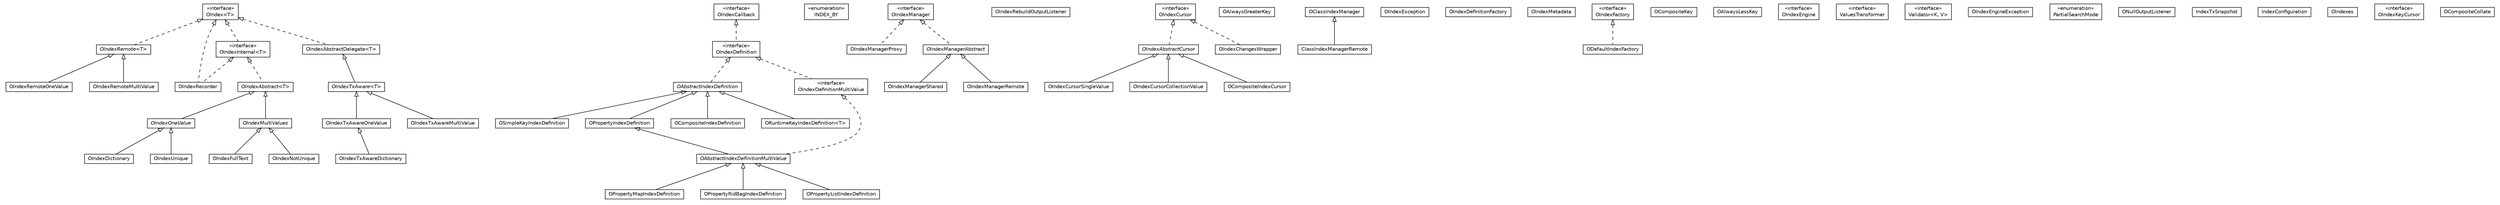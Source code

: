 #!/usr/local/bin/dot
#
# Class diagram 
# Generated by UMLGraph version R5_6-24-gf6e263 (http://www.umlgraph.org/)
#

digraph G {
	edge [fontname="Helvetica",fontsize=10,labelfontname="Helvetica",labelfontsize=10];
	node [fontname="Helvetica",fontsize=10,shape=plaintext];
	nodesep=0.25;
	ranksep=0.5;
	// com.orientechnologies.orient.core.index.OIndexRemote<T>
	c251209 [label=<<table title="com.orientechnologies.orient.core.index.OIndexRemote" border="0" cellborder="1" cellspacing="0" cellpadding="2" port="p" href="./OIndexRemote.html">
		<tr><td><table border="0" cellspacing="0" cellpadding="1">
<tr><td align="center" balign="center"><font face="Helvetica-Oblique"> OIndexRemote&lt;T&gt; </font></td></tr>
		</table></td></tr>
		</table>>, URL="./OIndexRemote.html", fontname="Helvetica", fontcolor="black", fontsize=10.0];
	// com.orientechnologies.orient.core.index.OAbstractIndexDefinitionMultiValue
	c251210 [label=<<table title="com.orientechnologies.orient.core.index.OAbstractIndexDefinitionMultiValue" border="0" cellborder="1" cellspacing="0" cellpadding="2" port="p" href="./OAbstractIndexDefinitionMultiValue.html">
		<tr><td><table border="0" cellspacing="0" cellpadding="1">
<tr><td align="center" balign="center"><font face="Helvetica-Oblique"> OAbstractIndexDefinitionMultiValue </font></td></tr>
		</table></td></tr>
		</table>>, URL="./OAbstractIndexDefinitionMultiValue.html", fontname="Helvetica", fontcolor="black", fontsize=10.0];
	// com.orientechnologies.orient.core.index.OPropertyMapIndexDefinition
	c251211 [label=<<table title="com.orientechnologies.orient.core.index.OPropertyMapIndexDefinition" border="0" cellborder="1" cellspacing="0" cellpadding="2" port="p" href="./OPropertyMapIndexDefinition.html">
		<tr><td><table border="0" cellspacing="0" cellpadding="1">
<tr><td align="center" balign="center"> OPropertyMapIndexDefinition </td></tr>
		</table></td></tr>
		</table>>, URL="./OPropertyMapIndexDefinition.html", fontname="Helvetica", fontcolor="black", fontsize=10.0];
	// com.orientechnologies.orient.core.index.OPropertyMapIndexDefinition.INDEX_BY
	c251212 [label=<<table title="com.orientechnologies.orient.core.index.OPropertyMapIndexDefinition.INDEX_BY" border="0" cellborder="1" cellspacing="0" cellpadding="2" port="p" href="./OPropertyMapIndexDefinition.INDEX_BY.html">
		<tr><td><table border="0" cellspacing="0" cellpadding="1">
<tr><td align="center" balign="center"> &#171;enumeration&#187; </td></tr>
<tr><td align="center" balign="center"> INDEX_BY </td></tr>
		</table></td></tr>
		</table>>, URL="./OPropertyMapIndexDefinition.INDEX_BY.html", fontname="Helvetica", fontcolor="black", fontsize=10.0];
	// com.orientechnologies.orient.core.index.OIndexManagerShared
	c251213 [label=<<table title="com.orientechnologies.orient.core.index.OIndexManagerShared" border="0" cellborder="1" cellspacing="0" cellpadding="2" port="p" href="./OIndexManagerShared.html">
		<tr><td><table border="0" cellspacing="0" cellpadding="1">
<tr><td align="center" balign="center"> OIndexManagerShared </td></tr>
		</table></td></tr>
		</table>>, URL="./OIndexManagerShared.html", fontname="Helvetica", fontcolor="black", fontsize=10.0];
	// com.orientechnologies.orient.core.index.OIndexRebuildOutputListener
	c251214 [label=<<table title="com.orientechnologies.orient.core.index.OIndexRebuildOutputListener" border="0" cellborder="1" cellspacing="0" cellpadding="2" port="p" href="./OIndexRebuildOutputListener.html">
		<tr><td><table border="0" cellspacing="0" cellpadding="1">
<tr><td align="center" balign="center"> OIndexRebuildOutputListener </td></tr>
		</table></td></tr>
		</table>>, URL="./OIndexRebuildOutputListener.html", fontname="Helvetica", fontcolor="black", fontsize=10.0];
	// com.orientechnologies.orient.core.index.OIndexCursorSingleValue
	c251215 [label=<<table title="com.orientechnologies.orient.core.index.OIndexCursorSingleValue" border="0" cellborder="1" cellspacing="0" cellpadding="2" port="p" href="./OIndexCursorSingleValue.html">
		<tr><td><table border="0" cellspacing="0" cellpadding="1">
<tr><td align="center" balign="center"> OIndexCursorSingleValue </td></tr>
		</table></td></tr>
		</table>>, URL="./OIndexCursorSingleValue.html", fontname="Helvetica", fontcolor="black", fontsize=10.0];
	// com.orientechnologies.orient.core.index.OIndexDefinition
	c251216 [label=<<table title="com.orientechnologies.orient.core.index.OIndexDefinition" border="0" cellborder="1" cellspacing="0" cellpadding="2" port="p" href="./OIndexDefinition.html">
		<tr><td><table border="0" cellspacing="0" cellpadding="1">
<tr><td align="center" balign="center"> &#171;interface&#187; </td></tr>
<tr><td align="center" balign="center"> OIndexDefinition </td></tr>
		</table></td></tr>
		</table>>, URL="./OIndexDefinition.html", fontname="Helvetica", fontcolor="black", fontsize=10.0];
	// com.orientechnologies.orient.core.index.OIndexManagerProxy
	c251217 [label=<<table title="com.orientechnologies.orient.core.index.OIndexManagerProxy" border="0" cellborder="1" cellspacing="0" cellpadding="2" port="p" href="./OIndexManagerProxy.html">
		<tr><td><table border="0" cellspacing="0" cellpadding="1">
<tr><td align="center" balign="center"> OIndexManagerProxy </td></tr>
		</table></td></tr>
		</table>>, URL="./OIndexManagerProxy.html", fontname="Helvetica", fontcolor="black", fontsize=10.0];
	// com.orientechnologies.orient.core.index.OAlwaysGreaterKey
	c251218 [label=<<table title="com.orientechnologies.orient.core.index.OAlwaysGreaterKey" border="0" cellborder="1" cellspacing="0" cellpadding="2" port="p" href="./OAlwaysGreaterKey.html">
		<tr><td><table border="0" cellspacing="0" cellpadding="1">
<tr><td align="center" balign="center"> OAlwaysGreaterKey </td></tr>
		</table></td></tr>
		</table>>, URL="./OAlwaysGreaterKey.html", fontname="Helvetica", fontcolor="black", fontsize=10.0];
	// com.orientechnologies.orient.core.index.ClassIndexManagerRemote
	c251219 [label=<<table title="com.orientechnologies.orient.core.index.ClassIndexManagerRemote" border="0" cellborder="1" cellspacing="0" cellpadding="2" port="p" href="./ClassIndexManagerRemote.html">
		<tr><td><table border="0" cellspacing="0" cellpadding="1">
<tr><td align="center" balign="center"> ClassIndexManagerRemote </td></tr>
		</table></td></tr>
		</table>>, URL="./ClassIndexManagerRemote.html", fontname="Helvetica", fontcolor="black", fontsize=10.0];
	// com.orientechnologies.orient.core.index.OIndexTxAwareDictionary
	c251220 [label=<<table title="com.orientechnologies.orient.core.index.OIndexTxAwareDictionary" border="0" cellborder="1" cellspacing="0" cellpadding="2" port="p" href="./OIndexTxAwareDictionary.html">
		<tr><td><table border="0" cellspacing="0" cellpadding="1">
<tr><td align="center" balign="center"> OIndexTxAwareDictionary </td></tr>
		</table></td></tr>
		</table>>, URL="./OIndexTxAwareDictionary.html", fontname="Helvetica", fontcolor="black", fontsize=10.0];
	// com.orientechnologies.orient.core.index.OIndexException
	c251221 [label=<<table title="com.orientechnologies.orient.core.index.OIndexException" border="0" cellborder="1" cellspacing="0" cellpadding="2" port="p" href="./OIndexException.html">
		<tr><td><table border="0" cellspacing="0" cellpadding="1">
<tr><td align="center" balign="center"> OIndexException </td></tr>
		</table></td></tr>
		</table>>, URL="./OIndexException.html", fontname="Helvetica", fontcolor="black", fontsize=10.0];
	// com.orientechnologies.orient.core.index.OIndexCursorCollectionValue
	c251222 [label=<<table title="com.orientechnologies.orient.core.index.OIndexCursorCollectionValue" border="0" cellborder="1" cellspacing="0" cellpadding="2" port="p" href="./OIndexCursorCollectionValue.html">
		<tr><td><table border="0" cellspacing="0" cellpadding="1">
<tr><td align="center" balign="center"> OIndexCursorCollectionValue </td></tr>
		</table></td></tr>
		</table>>, URL="./OIndexCursorCollectionValue.html", fontname="Helvetica", fontcolor="black", fontsize=10.0];
	// com.orientechnologies.orient.core.index.OIndexManagerAbstract
	c251223 [label=<<table title="com.orientechnologies.orient.core.index.OIndexManagerAbstract" border="0" cellborder="1" cellspacing="0" cellpadding="2" port="p" href="./OIndexManagerAbstract.html">
		<tr><td><table border="0" cellspacing="0" cellpadding="1">
<tr><td align="center" balign="center"><font face="Helvetica-Oblique"> OIndexManagerAbstract </font></td></tr>
		</table></td></tr>
		</table>>, URL="./OIndexManagerAbstract.html", fontname="Helvetica", fontcolor="black", fontsize=10.0];
	// com.orientechnologies.orient.core.index.OIndexRemoteOneValue
	c251224 [label=<<table title="com.orientechnologies.orient.core.index.OIndexRemoteOneValue" border="0" cellborder="1" cellspacing="0" cellpadding="2" port="p" href="./OIndexRemoteOneValue.html">
		<tr><td><table border="0" cellspacing="0" cellpadding="1">
<tr><td align="center" balign="center"> OIndexRemoteOneValue </td></tr>
		</table></td></tr>
		</table>>, URL="./OIndexRemoteOneValue.html", fontname="Helvetica", fontcolor="black", fontsize=10.0];
	// com.orientechnologies.orient.core.index.OIndex<T>
	c251225 [label=<<table title="com.orientechnologies.orient.core.index.OIndex" border="0" cellborder="1" cellspacing="0" cellpadding="2" port="p" href="./OIndex.html">
		<tr><td><table border="0" cellspacing="0" cellpadding="1">
<tr><td align="center" balign="center"> &#171;interface&#187; </td></tr>
<tr><td align="center" balign="center"> OIndex&lt;T&gt; </td></tr>
		</table></td></tr>
		</table>>, URL="./OIndex.html", fontname="Helvetica", fontcolor="black", fontsize=10.0];
	// com.orientechnologies.orient.core.index.OIndexDefinitionFactory
	c251226 [label=<<table title="com.orientechnologies.orient.core.index.OIndexDefinitionFactory" border="0" cellborder="1" cellspacing="0" cellpadding="2" port="p" href="./OIndexDefinitionFactory.html">
		<tr><td><table border="0" cellspacing="0" cellpadding="1">
<tr><td align="center" balign="center"> OIndexDefinitionFactory </td></tr>
		</table></td></tr>
		</table>>, URL="./OIndexDefinitionFactory.html", fontname="Helvetica", fontcolor="black", fontsize=10.0];
	// com.orientechnologies.orient.core.index.OIndexFullText
	c251227 [label=<<table title="com.orientechnologies.orient.core.index.OIndexFullText" border="0" cellborder="1" cellspacing="0" cellpadding="2" port="p" href="./OIndexFullText.html">
		<tr><td><table border="0" cellspacing="0" cellpadding="1">
<tr><td align="center" balign="center"> OIndexFullText </td></tr>
		</table></td></tr>
		</table>>, URL="./OIndexFullText.html", fontname="Helvetica", fontcolor="black", fontsize=10.0];
	// com.orientechnologies.orient.core.index.OIndexManager
	c251228 [label=<<table title="com.orientechnologies.orient.core.index.OIndexManager" border="0" cellborder="1" cellspacing="0" cellpadding="2" port="p" href="./OIndexManager.html">
		<tr><td><table border="0" cellspacing="0" cellpadding="1">
<tr><td align="center" balign="center"> &#171;interface&#187; </td></tr>
<tr><td align="center" balign="center"> OIndexManager </td></tr>
		</table></td></tr>
		</table>>, URL="./OIndexManager.html", fontname="Helvetica", fontcolor="black", fontsize=10.0];
	// com.orientechnologies.orient.core.index.OIndexOneValue
	c251229 [label=<<table title="com.orientechnologies.orient.core.index.OIndexOneValue" border="0" cellborder="1" cellspacing="0" cellpadding="2" port="p" href="./OIndexOneValue.html">
		<tr><td><table border="0" cellspacing="0" cellpadding="1">
<tr><td align="center" balign="center"><font face="Helvetica-Oblique"> OIndexOneValue </font></td></tr>
		</table></td></tr>
		</table>>, URL="./OIndexOneValue.html", fontname="Helvetica", fontcolor="black", fontsize=10.0];
	// com.orientechnologies.orient.core.index.OIndexRemoteMultiValue
	c251230 [label=<<table title="com.orientechnologies.orient.core.index.OIndexRemoteMultiValue" border="0" cellborder="1" cellspacing="0" cellpadding="2" port="p" href="./OIndexRemoteMultiValue.html">
		<tr><td><table border="0" cellspacing="0" cellpadding="1">
<tr><td align="center" balign="center"> OIndexRemoteMultiValue </td></tr>
		</table></td></tr>
		</table>>, URL="./OIndexRemoteMultiValue.html", fontname="Helvetica", fontcolor="black", fontsize=10.0];
	// com.orientechnologies.orient.core.index.OIndexManagerRemote
	c251231 [label=<<table title="com.orientechnologies.orient.core.index.OIndexManagerRemote" border="0" cellborder="1" cellspacing="0" cellpadding="2" port="p" href="./OIndexManagerRemote.html">
		<tr><td><table border="0" cellspacing="0" cellpadding="1">
<tr><td align="center" balign="center"> OIndexManagerRemote </td></tr>
		</table></td></tr>
		</table>>, URL="./OIndexManagerRemote.html", fontname="Helvetica", fontcolor="black", fontsize=10.0];
	// com.orientechnologies.orient.core.index.OIndexMetadata
	c251232 [label=<<table title="com.orientechnologies.orient.core.index.OIndexMetadata" border="0" cellborder="1" cellspacing="0" cellpadding="2" port="p" href="./OIndexMetadata.html">
		<tr><td><table border="0" cellspacing="0" cellpadding="1">
<tr><td align="center" balign="center"> OIndexMetadata </td></tr>
		</table></td></tr>
		</table>>, URL="./OIndexMetadata.html", fontname="Helvetica", fontcolor="black", fontsize=10.0];
	// com.orientechnologies.orient.core.index.OIndexDictionary
	c251233 [label=<<table title="com.orientechnologies.orient.core.index.OIndexDictionary" border="0" cellborder="1" cellspacing="0" cellpadding="2" port="p" href="./OIndexDictionary.html">
		<tr><td><table border="0" cellspacing="0" cellpadding="1">
<tr><td align="center" balign="center"> OIndexDictionary </td></tr>
		</table></td></tr>
		</table>>, URL="./OIndexDictionary.html", fontname="Helvetica", fontcolor="black", fontsize=10.0];
	// com.orientechnologies.orient.core.index.OSimpleKeyIndexDefinition
	c251234 [label=<<table title="com.orientechnologies.orient.core.index.OSimpleKeyIndexDefinition" border="0" cellborder="1" cellspacing="0" cellpadding="2" port="p" href="./OSimpleKeyIndexDefinition.html">
		<tr><td><table border="0" cellspacing="0" cellpadding="1">
<tr><td align="center" balign="center"> OSimpleKeyIndexDefinition </td></tr>
		</table></td></tr>
		</table>>, URL="./OSimpleKeyIndexDefinition.html", fontname="Helvetica", fontcolor="black", fontsize=10.0];
	// com.orientechnologies.orient.core.index.OIndexFactory
	c251235 [label=<<table title="com.orientechnologies.orient.core.index.OIndexFactory" border="0" cellborder="1" cellspacing="0" cellpadding="2" port="p" href="./OIndexFactory.html">
		<tr><td><table border="0" cellspacing="0" cellpadding="1">
<tr><td align="center" balign="center"> &#171;interface&#187; </td></tr>
<tr><td align="center" balign="center"> OIndexFactory </td></tr>
		</table></td></tr>
		</table>>, URL="./OIndexFactory.html", fontname="Helvetica", fontcolor="black", fontsize=10.0];
	// com.orientechnologies.orient.core.index.OIndexTxAwareOneValue
	c251236 [label=<<table title="com.orientechnologies.orient.core.index.OIndexTxAwareOneValue" border="0" cellborder="1" cellspacing="0" cellpadding="2" port="p" href="./OIndexTxAwareOneValue.html">
		<tr><td><table border="0" cellspacing="0" cellpadding="1">
<tr><td align="center" balign="center"> OIndexTxAwareOneValue </td></tr>
		</table></td></tr>
		</table>>, URL="./OIndexTxAwareOneValue.html", fontname="Helvetica", fontcolor="black", fontsize=10.0];
	// com.orientechnologies.orient.core.index.OPropertyIndexDefinition
	c251237 [label=<<table title="com.orientechnologies.orient.core.index.OPropertyIndexDefinition" border="0" cellborder="1" cellspacing="0" cellpadding="2" port="p" href="./OPropertyIndexDefinition.html">
		<tr><td><table border="0" cellspacing="0" cellpadding="1">
<tr><td align="center" balign="center"> OPropertyIndexDefinition </td></tr>
		</table></td></tr>
		</table>>, URL="./OPropertyIndexDefinition.html", fontname="Helvetica", fontcolor="black", fontsize=10.0];
	// com.orientechnologies.orient.core.index.OIndexAbstractCursor
	c251238 [label=<<table title="com.orientechnologies.orient.core.index.OIndexAbstractCursor" border="0" cellborder="1" cellspacing="0" cellpadding="2" port="p" href="./OIndexAbstractCursor.html">
		<tr><td><table border="0" cellspacing="0" cellpadding="1">
<tr><td align="center" balign="center"><font face="Helvetica-Oblique"> OIndexAbstractCursor </font></td></tr>
		</table></td></tr>
		</table>>, URL="./OIndexAbstractCursor.html", fontname="Helvetica", fontcolor="black", fontsize=10.0];
	// com.orientechnologies.orient.core.index.OCompositeKey
	c251239 [label=<<table title="com.orientechnologies.orient.core.index.OCompositeKey" border="0" cellborder="1" cellspacing="0" cellpadding="2" port="p" href="./OCompositeKey.html">
		<tr><td><table border="0" cellspacing="0" cellpadding="1">
<tr><td align="center" balign="center"> OCompositeKey </td></tr>
		</table></td></tr>
		</table>>, URL="./OCompositeKey.html", fontname="Helvetica", fontcolor="black", fontsize=10.0];
	// com.orientechnologies.orient.core.index.OAbstractIndexDefinition
	c251240 [label=<<table title="com.orientechnologies.orient.core.index.OAbstractIndexDefinition" border="0" cellborder="1" cellspacing="0" cellpadding="2" port="p" href="./OAbstractIndexDefinition.html">
		<tr><td><table border="0" cellspacing="0" cellpadding="1">
<tr><td align="center" balign="center"><font face="Helvetica-Oblique"> OAbstractIndexDefinition </font></td></tr>
		</table></td></tr>
		</table>>, URL="./OAbstractIndexDefinition.html", fontname="Helvetica", fontcolor="black", fontsize=10.0];
	// com.orientechnologies.orient.core.index.OAlwaysLessKey
	c251241 [label=<<table title="com.orientechnologies.orient.core.index.OAlwaysLessKey" border="0" cellborder="1" cellspacing="0" cellpadding="2" port="p" href="./OAlwaysLessKey.html">
		<tr><td><table border="0" cellspacing="0" cellpadding="1">
<tr><td align="center" balign="center"> OAlwaysLessKey </td></tr>
		</table></td></tr>
		</table>>, URL="./OAlwaysLessKey.html", fontname="Helvetica", fontcolor="black", fontsize=10.0];
	// com.orientechnologies.orient.core.index.OIndexCursor
	c251242 [label=<<table title="com.orientechnologies.orient.core.index.OIndexCursor" border="0" cellborder="1" cellspacing="0" cellpadding="2" port="p" href="./OIndexCursor.html">
		<tr><td><table border="0" cellspacing="0" cellpadding="1">
<tr><td align="center" balign="center"> &#171;interface&#187; </td></tr>
<tr><td align="center" balign="center"> OIndexCursor </td></tr>
		</table></td></tr>
		</table>>, URL="./OIndexCursor.html", fontname="Helvetica", fontcolor="black", fontsize=10.0];
	// com.orientechnologies.orient.core.index.OIndexEngine
	c251243 [label=<<table title="com.orientechnologies.orient.core.index.OIndexEngine" border="0" cellborder="1" cellspacing="0" cellpadding="2" port="p" href="./OIndexEngine.html">
		<tr><td><table border="0" cellspacing="0" cellpadding="1">
<tr><td align="center" balign="center"> &#171;interface&#187; </td></tr>
<tr><td align="center" balign="center"> OIndexEngine </td></tr>
		</table></td></tr>
		</table>>, URL="./OIndexEngine.html", fontname="Helvetica", fontcolor="black", fontsize=10.0];
	// com.orientechnologies.orient.core.index.OIndexEngine.ValuesTransformer
	c251244 [label=<<table title="com.orientechnologies.orient.core.index.OIndexEngine.ValuesTransformer" border="0" cellborder="1" cellspacing="0" cellpadding="2" port="p" href="./OIndexEngine.ValuesTransformer.html">
		<tr><td><table border="0" cellspacing="0" cellpadding="1">
<tr><td align="center" balign="center"> &#171;interface&#187; </td></tr>
<tr><td align="center" balign="center"> ValuesTransformer </td></tr>
		</table></td></tr>
		</table>>, URL="./OIndexEngine.ValuesTransformer.html", fontname="Helvetica", fontcolor="black", fontsize=10.0];
	// com.orientechnologies.orient.core.index.OIndexEngine.Validator<K, V>
	c251245 [label=<<table title="com.orientechnologies.orient.core.index.OIndexEngine.Validator" border="0" cellborder="1" cellspacing="0" cellpadding="2" port="p" href="./OIndexEngine.Validator.html">
		<tr><td><table border="0" cellspacing="0" cellpadding="1">
<tr><td align="center" balign="center"> &#171;interface&#187; </td></tr>
<tr><td align="center" balign="center"> Validator&lt;K, V&gt; </td></tr>
		</table></td></tr>
		</table>>, URL="./OIndexEngine.Validator.html", fontname="Helvetica", fontcolor="black", fontsize=10.0];
	// com.orientechnologies.orient.core.index.OCompositeIndexDefinition
	c251246 [label=<<table title="com.orientechnologies.orient.core.index.OCompositeIndexDefinition" border="0" cellborder="1" cellspacing="0" cellpadding="2" port="p" href="./OCompositeIndexDefinition.html">
		<tr><td><table border="0" cellspacing="0" cellpadding="1">
<tr><td align="center" balign="center"> OCompositeIndexDefinition </td></tr>
		</table></td></tr>
		</table>>, URL="./OCompositeIndexDefinition.html", fontname="Helvetica", fontcolor="black", fontsize=10.0];
	// com.orientechnologies.orient.core.index.OIndexCallback
	c251247 [label=<<table title="com.orientechnologies.orient.core.index.OIndexCallback" border="0" cellborder="1" cellspacing="0" cellpadding="2" port="p" href="./OIndexCallback.html">
		<tr><td><table border="0" cellspacing="0" cellpadding="1">
<tr><td align="center" balign="center"> &#171;interface&#187; </td></tr>
<tr><td align="center" balign="center"> OIndexCallback </td></tr>
		</table></td></tr>
		</table>>, URL="./OIndexCallback.html", fontname="Helvetica", fontcolor="black", fontsize=10.0];
	// com.orientechnologies.orient.core.index.OIndexEngineException
	c251248 [label=<<table title="com.orientechnologies.orient.core.index.OIndexEngineException" border="0" cellborder="1" cellspacing="0" cellpadding="2" port="p" href="./OIndexEngineException.html">
		<tr><td><table border="0" cellspacing="0" cellpadding="1">
<tr><td align="center" balign="center"> OIndexEngineException </td></tr>
		</table></td></tr>
		</table>>, URL="./OIndexEngineException.html", fontname="Helvetica", fontcolor="black", fontsize=10.0];
	// com.orientechnologies.orient.core.index.OClassIndexManager
	c251249 [label=<<table title="com.orientechnologies.orient.core.index.OClassIndexManager" border="0" cellborder="1" cellspacing="0" cellpadding="2" port="p" href="./OClassIndexManager.html">
		<tr><td><table border="0" cellspacing="0" cellpadding="1">
<tr><td align="center" balign="center"> OClassIndexManager </td></tr>
		</table></td></tr>
		</table>>, URL="./OClassIndexManager.html", fontname="Helvetica", fontcolor="black", fontsize=10.0];
	// com.orientechnologies.orient.core.index.OCompositeIndexCursor
	c251250 [label=<<table title="com.orientechnologies.orient.core.index.OCompositeIndexCursor" border="0" cellborder="1" cellspacing="0" cellpadding="2" port="p" href="./OCompositeIndexCursor.html">
		<tr><td><table border="0" cellspacing="0" cellpadding="1">
<tr><td align="center" balign="center"> OCompositeIndexCursor </td></tr>
		</table></td></tr>
		</table>>, URL="./OCompositeIndexCursor.html", fontname="Helvetica", fontcolor="black", fontsize=10.0];
	// com.orientechnologies.orient.core.index.OPropertyRidBagIndexDefinition
	c251251 [label=<<table title="com.orientechnologies.orient.core.index.OPropertyRidBagIndexDefinition" border="0" cellborder="1" cellspacing="0" cellpadding="2" port="p" href="./OPropertyRidBagIndexDefinition.html">
		<tr><td><table border="0" cellspacing="0" cellpadding="1">
<tr><td align="center" balign="center"> OPropertyRidBagIndexDefinition </td></tr>
		</table></td></tr>
		</table>>, URL="./OPropertyRidBagIndexDefinition.html", fontname="Helvetica", fontcolor="black", fontsize=10.0];
	// com.orientechnologies.orient.core.index.OIndexTxAware<T>
	c251252 [label=<<table title="com.orientechnologies.orient.core.index.OIndexTxAware" border="0" cellborder="1" cellspacing="0" cellpadding="2" port="p" href="./OIndexTxAware.html">
		<tr><td><table border="0" cellspacing="0" cellpadding="1">
<tr><td align="center" balign="center"><font face="Helvetica-Oblique"> OIndexTxAware&lt;T&gt; </font></td></tr>
		</table></td></tr>
		</table>>, URL="./OIndexTxAware.html", fontname="Helvetica", fontcolor="black", fontsize=10.0];
	// com.orientechnologies.orient.core.index.OIndexTxAware.PartialSearchMode
	c251253 [label=<<table title="com.orientechnologies.orient.core.index.OIndexTxAware.PartialSearchMode" border="0" cellborder="1" cellspacing="0" cellpadding="2" port="p" href="./OIndexTxAware.PartialSearchMode.html">
		<tr><td><table border="0" cellspacing="0" cellpadding="1">
<tr><td align="center" balign="center"> &#171;enumeration&#187; </td></tr>
<tr><td align="center" balign="center"> PartialSearchMode </td></tr>
		</table></td></tr>
		</table>>, URL="./OIndexTxAware.PartialSearchMode.html", fontname="Helvetica", fontcolor="black", fontsize=10.0];
	// com.orientechnologies.orient.core.index.ONullOutputListener
	c251254 [label=<<table title="com.orientechnologies.orient.core.index.ONullOutputListener" border="0" cellborder="1" cellspacing="0" cellpadding="2" port="p" href="./ONullOutputListener.html">
		<tr><td><table border="0" cellspacing="0" cellpadding="1">
<tr><td align="center" balign="center"> ONullOutputListener </td></tr>
		</table></td></tr>
		</table>>, URL="./ONullOutputListener.html", fontname="Helvetica", fontcolor="black", fontsize=10.0];
	// com.orientechnologies.orient.core.index.ORuntimeKeyIndexDefinition<T>
	c251255 [label=<<table title="com.orientechnologies.orient.core.index.ORuntimeKeyIndexDefinition" border="0" cellborder="1" cellspacing="0" cellpadding="2" port="p" href="./ORuntimeKeyIndexDefinition.html">
		<tr><td><table border="0" cellspacing="0" cellpadding="1">
<tr><td align="center" balign="center"> ORuntimeKeyIndexDefinition&lt;T&gt; </td></tr>
		</table></td></tr>
		</table>>, URL="./ORuntimeKeyIndexDefinition.html", fontname="Helvetica", fontcolor="black", fontsize=10.0];
	// com.orientechnologies.orient.core.index.OIndexAbstract<T>
	c251256 [label=<<table title="com.orientechnologies.orient.core.index.OIndexAbstract" border="0" cellborder="1" cellspacing="0" cellpadding="2" port="p" href="./OIndexAbstract.html">
		<tr><td><table border="0" cellspacing="0" cellpadding="1">
<tr><td align="center" balign="center"><font face="Helvetica-Oblique"> OIndexAbstract&lt;T&gt; </font></td></tr>
		</table></td></tr>
		</table>>, URL="./OIndexAbstract.html", fontname="Helvetica", fontcolor="black", fontsize=10.0];
	// com.orientechnologies.orient.core.index.OIndexAbstract.IndexTxSnapshot
	c251257 [label=<<table title="com.orientechnologies.orient.core.index.OIndexAbstract.IndexTxSnapshot" border="0" cellborder="1" cellspacing="0" cellpadding="2" port="p" href="./OIndexAbstract.IndexTxSnapshot.html">
		<tr><td><table border="0" cellspacing="0" cellpadding="1">
<tr><td align="center" balign="center"> IndexTxSnapshot </td></tr>
		</table></td></tr>
		</table>>, URL="./OIndexAbstract.IndexTxSnapshot.html", fontname="Helvetica", fontcolor="black", fontsize=10.0];
	// com.orientechnologies.orient.core.index.OIndexAbstract.IndexConfiguration
	c251258 [label=<<table title="com.orientechnologies.orient.core.index.OIndexAbstract.IndexConfiguration" border="0" cellborder="1" cellspacing="0" cellpadding="2" port="p" href="./OIndexAbstract.IndexConfiguration.html">
		<tr><td><table border="0" cellspacing="0" cellpadding="1">
<tr><td align="center" balign="center"> IndexConfiguration </td></tr>
		</table></td></tr>
		</table>>, URL="./OIndexAbstract.IndexConfiguration.html", fontname="Helvetica", fontcolor="black", fontsize=10.0];
	// com.orientechnologies.orient.core.index.OIndexRecorder
	c251259 [label=<<table title="com.orientechnologies.orient.core.index.OIndexRecorder" border="0" cellborder="1" cellspacing="0" cellpadding="2" port="p" href="./OIndexRecorder.html">
		<tr><td><table border="0" cellspacing="0" cellpadding="1">
<tr><td align="center" balign="center"> OIndexRecorder </td></tr>
		</table></td></tr>
		</table>>, URL="./OIndexRecorder.html", fontname="Helvetica", fontcolor="black", fontsize=10.0];
	// com.orientechnologies.orient.core.index.OIndexInternal<T>
	c251260 [label=<<table title="com.orientechnologies.orient.core.index.OIndexInternal" border="0" cellborder="1" cellspacing="0" cellpadding="2" port="p" href="./OIndexInternal.html">
		<tr><td><table border="0" cellspacing="0" cellpadding="1">
<tr><td align="center" balign="center"> &#171;interface&#187; </td></tr>
<tr><td align="center" balign="center"> OIndexInternal&lt;T&gt; </td></tr>
		</table></td></tr>
		</table>>, URL="./OIndexInternal.html", fontname="Helvetica", fontcolor="black", fontsize=10.0];
	// com.orientechnologies.orient.core.index.OIndexUnique
	c251261 [label=<<table title="com.orientechnologies.orient.core.index.OIndexUnique" border="0" cellborder="1" cellspacing="0" cellpadding="2" port="p" href="./OIndexUnique.html">
		<tr><td><table border="0" cellspacing="0" cellpadding="1">
<tr><td align="center" balign="center"> OIndexUnique </td></tr>
		</table></td></tr>
		</table>>, URL="./OIndexUnique.html", fontname="Helvetica", fontcolor="black", fontsize=10.0];
	// com.orientechnologies.orient.core.index.OIndexChangesWrapper
	c251262 [label=<<table title="com.orientechnologies.orient.core.index.OIndexChangesWrapper" border="0" cellborder="1" cellspacing="0" cellpadding="2" port="p" href="./OIndexChangesWrapper.html">
		<tr><td><table border="0" cellspacing="0" cellpadding="1">
<tr><td align="center" balign="center"> OIndexChangesWrapper </td></tr>
		</table></td></tr>
		</table>>, URL="./OIndexChangesWrapper.html", fontname="Helvetica", fontcolor="black", fontsize=10.0];
	// com.orientechnologies.orient.core.index.OIndexDefinitionMultiValue
	c251263 [label=<<table title="com.orientechnologies.orient.core.index.OIndexDefinitionMultiValue" border="0" cellborder="1" cellspacing="0" cellpadding="2" port="p" href="./OIndexDefinitionMultiValue.html">
		<tr><td><table border="0" cellspacing="0" cellpadding="1">
<tr><td align="center" balign="center"> &#171;interface&#187; </td></tr>
<tr><td align="center" balign="center"> OIndexDefinitionMultiValue </td></tr>
		</table></td></tr>
		</table>>, URL="./OIndexDefinitionMultiValue.html", fontname="Helvetica", fontcolor="black", fontsize=10.0];
	// com.orientechnologies.orient.core.index.OIndexes
	c251264 [label=<<table title="com.orientechnologies.orient.core.index.OIndexes" border="0" cellborder="1" cellspacing="0" cellpadding="2" port="p" href="./OIndexes.html">
		<tr><td><table border="0" cellspacing="0" cellpadding="1">
<tr><td align="center" balign="center"> OIndexes </td></tr>
		</table></td></tr>
		</table>>, URL="./OIndexes.html", fontname="Helvetica", fontcolor="black", fontsize=10.0];
	// com.orientechnologies.orient.core.index.OIndexAbstractDelegate<T>
	c251265 [label=<<table title="com.orientechnologies.orient.core.index.OIndexAbstractDelegate" border="0" cellborder="1" cellspacing="0" cellpadding="2" port="p" href="./OIndexAbstractDelegate.html">
		<tr><td><table border="0" cellspacing="0" cellpadding="1">
<tr><td align="center" balign="center"> OIndexAbstractDelegate&lt;T&gt; </td></tr>
		</table></td></tr>
		</table>>, URL="./OIndexAbstractDelegate.html", fontname="Helvetica", fontcolor="black", fontsize=10.0];
	// com.orientechnologies.orient.core.index.OPropertyListIndexDefinition
	c251266 [label=<<table title="com.orientechnologies.orient.core.index.OPropertyListIndexDefinition" border="0" cellborder="1" cellspacing="0" cellpadding="2" port="p" href="./OPropertyListIndexDefinition.html">
		<tr><td><table border="0" cellspacing="0" cellpadding="1">
<tr><td align="center" balign="center"> OPropertyListIndexDefinition </td></tr>
		</table></td></tr>
		</table>>, URL="./OPropertyListIndexDefinition.html", fontname="Helvetica", fontcolor="black", fontsize=10.0];
	// com.orientechnologies.orient.core.index.OIndexMultiValues
	c251267 [label=<<table title="com.orientechnologies.orient.core.index.OIndexMultiValues" border="0" cellborder="1" cellspacing="0" cellpadding="2" port="p" href="./OIndexMultiValues.html">
		<tr><td><table border="0" cellspacing="0" cellpadding="1">
<tr><td align="center" balign="center"><font face="Helvetica-Oblique"> OIndexMultiValues </font></td></tr>
		</table></td></tr>
		</table>>, URL="./OIndexMultiValues.html", fontname="Helvetica", fontcolor="black", fontsize=10.0];
	// com.orientechnologies.orient.core.index.OIndexTxAwareMultiValue
	c251268 [label=<<table title="com.orientechnologies.orient.core.index.OIndexTxAwareMultiValue" border="0" cellborder="1" cellspacing="0" cellpadding="2" port="p" href="./OIndexTxAwareMultiValue.html">
		<tr><td><table border="0" cellspacing="0" cellpadding="1">
<tr><td align="center" balign="center"> OIndexTxAwareMultiValue </td></tr>
		</table></td></tr>
		</table>>, URL="./OIndexTxAwareMultiValue.html", fontname="Helvetica", fontcolor="black", fontsize=10.0];
	// com.orientechnologies.orient.core.index.OIndexKeyCursor
	c251269 [label=<<table title="com.orientechnologies.orient.core.index.OIndexKeyCursor" border="0" cellborder="1" cellspacing="0" cellpadding="2" port="p" href="./OIndexKeyCursor.html">
		<tr><td><table border="0" cellspacing="0" cellpadding="1">
<tr><td align="center" balign="center"> &#171;interface&#187; </td></tr>
<tr><td align="center" balign="center"> OIndexKeyCursor </td></tr>
		</table></td></tr>
		</table>>, URL="./OIndexKeyCursor.html", fontname="Helvetica", fontcolor="black", fontsize=10.0];
	// com.orientechnologies.orient.core.index.OIndexNotUnique
	c251270 [label=<<table title="com.orientechnologies.orient.core.index.OIndexNotUnique" border="0" cellborder="1" cellspacing="0" cellpadding="2" port="p" href="./OIndexNotUnique.html">
		<tr><td><table border="0" cellspacing="0" cellpadding="1">
<tr><td align="center" balign="center"> OIndexNotUnique </td></tr>
		</table></td></tr>
		</table>>, URL="./OIndexNotUnique.html", fontname="Helvetica", fontcolor="black", fontsize=10.0];
	// com.orientechnologies.orient.core.index.ODefaultIndexFactory
	c251271 [label=<<table title="com.orientechnologies.orient.core.index.ODefaultIndexFactory" border="0" cellborder="1" cellspacing="0" cellpadding="2" port="p" href="./ODefaultIndexFactory.html">
		<tr><td><table border="0" cellspacing="0" cellpadding="1">
<tr><td align="center" balign="center"> ODefaultIndexFactory </td></tr>
		</table></td></tr>
		</table>>, URL="./ODefaultIndexFactory.html", fontname="Helvetica", fontcolor="black", fontsize=10.0];
	// com.orientechnologies.orient.core.index.OCompositeCollate
	c251272 [label=<<table title="com.orientechnologies.orient.core.index.OCompositeCollate" border="0" cellborder="1" cellspacing="0" cellpadding="2" port="p" href="./OCompositeCollate.html">
		<tr><td><table border="0" cellspacing="0" cellpadding="1">
<tr><td align="center" balign="center"> OCompositeCollate </td></tr>
		</table></td></tr>
		</table>>, URL="./OCompositeCollate.html", fontname="Helvetica", fontcolor="black", fontsize=10.0];
	//com.orientechnologies.orient.core.index.OIndexRemote<T> implements com.orientechnologies.orient.core.index.OIndex<T>
	c251225:p -> c251209:p [dir=back,arrowtail=empty,style=dashed];
	//com.orientechnologies.orient.core.index.OAbstractIndexDefinitionMultiValue extends com.orientechnologies.orient.core.index.OPropertyIndexDefinition
	c251237:p -> c251210:p [dir=back,arrowtail=empty];
	//com.orientechnologies.orient.core.index.OAbstractIndexDefinitionMultiValue implements com.orientechnologies.orient.core.index.OIndexDefinitionMultiValue
	c251263:p -> c251210:p [dir=back,arrowtail=empty,style=dashed];
	//com.orientechnologies.orient.core.index.OPropertyMapIndexDefinition extends com.orientechnologies.orient.core.index.OAbstractIndexDefinitionMultiValue
	c251210:p -> c251211:p [dir=back,arrowtail=empty];
	//com.orientechnologies.orient.core.index.OIndexManagerShared extends com.orientechnologies.orient.core.index.OIndexManagerAbstract
	c251223:p -> c251213:p [dir=back,arrowtail=empty];
	//com.orientechnologies.orient.core.index.OIndexCursorSingleValue extends com.orientechnologies.orient.core.index.OIndexAbstractCursor
	c251238:p -> c251215:p [dir=back,arrowtail=empty];
	//com.orientechnologies.orient.core.index.OIndexDefinition implements com.orientechnologies.orient.core.index.OIndexCallback
	c251247:p -> c251216:p [dir=back,arrowtail=empty,style=dashed];
	//com.orientechnologies.orient.core.index.OIndexManagerProxy implements com.orientechnologies.orient.core.index.OIndexManager
	c251228:p -> c251217:p [dir=back,arrowtail=empty,style=dashed];
	//com.orientechnologies.orient.core.index.ClassIndexManagerRemote extends com.orientechnologies.orient.core.index.OClassIndexManager
	c251249:p -> c251219:p [dir=back,arrowtail=empty];
	//com.orientechnologies.orient.core.index.OIndexTxAwareDictionary extends com.orientechnologies.orient.core.index.OIndexTxAwareOneValue
	c251236:p -> c251220:p [dir=back,arrowtail=empty];
	//com.orientechnologies.orient.core.index.OIndexCursorCollectionValue extends com.orientechnologies.orient.core.index.OIndexAbstractCursor
	c251238:p -> c251222:p [dir=back,arrowtail=empty];
	//com.orientechnologies.orient.core.index.OIndexManagerAbstract implements com.orientechnologies.orient.core.index.OIndexManager
	c251228:p -> c251223:p [dir=back,arrowtail=empty,style=dashed];
	//com.orientechnologies.orient.core.index.OIndexRemoteOneValue extends com.orientechnologies.orient.core.index.OIndexRemote<com.orientechnologies.orient.core.db.record.OIdentifiable>
	c251209:p -> c251224:p [dir=back,arrowtail=empty];
	//com.orientechnologies.orient.core.index.OIndexFullText extends com.orientechnologies.orient.core.index.OIndexMultiValues
	c251267:p -> c251227:p [dir=back,arrowtail=empty];
	//com.orientechnologies.orient.core.index.OIndexOneValue extends com.orientechnologies.orient.core.index.OIndexAbstract<com.orientechnologies.orient.core.db.record.OIdentifiable>
	c251256:p -> c251229:p [dir=back,arrowtail=empty];
	//com.orientechnologies.orient.core.index.OIndexRemoteMultiValue extends com.orientechnologies.orient.core.index.OIndexRemote<java.util.Collection<com.orientechnologies.orient.core.db.record.OIdentifiable>>
	c251209:p -> c251230:p [dir=back,arrowtail=empty];
	//com.orientechnologies.orient.core.index.OIndexManagerRemote extends com.orientechnologies.orient.core.index.OIndexManagerAbstract
	c251223:p -> c251231:p [dir=back,arrowtail=empty];
	//com.orientechnologies.orient.core.index.OIndexDictionary extends com.orientechnologies.orient.core.index.OIndexOneValue
	c251229:p -> c251233:p [dir=back,arrowtail=empty];
	//com.orientechnologies.orient.core.index.OSimpleKeyIndexDefinition extends com.orientechnologies.orient.core.index.OAbstractIndexDefinition
	c251240:p -> c251234:p [dir=back,arrowtail=empty];
	//com.orientechnologies.orient.core.index.OIndexTxAwareOneValue extends com.orientechnologies.orient.core.index.OIndexTxAware<com.orientechnologies.orient.core.db.record.OIdentifiable>
	c251252:p -> c251236:p [dir=back,arrowtail=empty];
	//com.orientechnologies.orient.core.index.OPropertyIndexDefinition extends com.orientechnologies.orient.core.index.OAbstractIndexDefinition
	c251240:p -> c251237:p [dir=back,arrowtail=empty];
	//com.orientechnologies.orient.core.index.OIndexAbstractCursor implements com.orientechnologies.orient.core.index.OIndexCursor
	c251242:p -> c251238:p [dir=back,arrowtail=empty,style=dashed];
	//com.orientechnologies.orient.core.index.OAbstractIndexDefinition implements com.orientechnologies.orient.core.index.OIndexDefinition
	c251216:p -> c251240:p [dir=back,arrowtail=empty,style=dashed];
	//com.orientechnologies.orient.core.index.OCompositeIndexDefinition extends com.orientechnologies.orient.core.index.OAbstractIndexDefinition
	c251240:p -> c251246:p [dir=back,arrowtail=empty];
	//com.orientechnologies.orient.core.index.OCompositeIndexCursor extends com.orientechnologies.orient.core.index.OIndexAbstractCursor
	c251238:p -> c251250:p [dir=back,arrowtail=empty];
	//com.orientechnologies.orient.core.index.OPropertyRidBagIndexDefinition extends com.orientechnologies.orient.core.index.OAbstractIndexDefinitionMultiValue
	c251210:p -> c251251:p [dir=back,arrowtail=empty];
	//com.orientechnologies.orient.core.index.OIndexTxAware<T> extends com.orientechnologies.orient.core.index.OIndexAbstractDelegate<T>
	c251265:p -> c251252:p [dir=back,arrowtail=empty];
	//com.orientechnologies.orient.core.index.ORuntimeKeyIndexDefinition<T> extends com.orientechnologies.orient.core.index.OAbstractIndexDefinition
	c251240:p -> c251255:p [dir=back,arrowtail=empty];
	//com.orientechnologies.orient.core.index.OIndexAbstract<T> implements com.orientechnologies.orient.core.index.OIndexInternal<T>
	c251260:p -> c251256:p [dir=back,arrowtail=empty,style=dashed];
	//com.orientechnologies.orient.core.index.OIndexRecorder implements com.orientechnologies.orient.core.index.OIndex<T>
	c251225:p -> c251259:p [dir=back,arrowtail=empty,style=dashed];
	//com.orientechnologies.orient.core.index.OIndexRecorder implements com.orientechnologies.orient.core.index.OIndexInternal<T>
	c251260:p -> c251259:p [dir=back,arrowtail=empty,style=dashed];
	//com.orientechnologies.orient.core.index.OIndexInternal<T> implements com.orientechnologies.orient.core.index.OIndex<T>
	c251225:p -> c251260:p [dir=back,arrowtail=empty,style=dashed];
	//com.orientechnologies.orient.core.index.OIndexUnique extends com.orientechnologies.orient.core.index.OIndexOneValue
	c251229:p -> c251261:p [dir=back,arrowtail=empty];
	//com.orientechnologies.orient.core.index.OIndexChangesWrapper implements com.orientechnologies.orient.core.index.OIndexCursor
	c251242:p -> c251262:p [dir=back,arrowtail=empty,style=dashed];
	//com.orientechnologies.orient.core.index.OIndexDefinitionMultiValue implements com.orientechnologies.orient.core.index.OIndexDefinition
	c251216:p -> c251263:p [dir=back,arrowtail=empty,style=dashed];
	//com.orientechnologies.orient.core.index.OIndexAbstractDelegate<T> implements com.orientechnologies.orient.core.index.OIndex<T>
	c251225:p -> c251265:p [dir=back,arrowtail=empty,style=dashed];
	//com.orientechnologies.orient.core.index.OPropertyListIndexDefinition extends com.orientechnologies.orient.core.index.OAbstractIndexDefinitionMultiValue
	c251210:p -> c251266:p [dir=back,arrowtail=empty];
	//com.orientechnologies.orient.core.index.OIndexMultiValues extends com.orientechnologies.orient.core.index.OIndexAbstract<java.util.Set<com.orientechnologies.orient.core.db.record.OIdentifiable>>
	c251256:p -> c251267:p [dir=back,arrowtail=empty];
	//com.orientechnologies.orient.core.index.OIndexTxAwareMultiValue extends com.orientechnologies.orient.core.index.OIndexTxAware<java.util.Set<com.orientechnologies.orient.core.db.record.OIdentifiable>>
	c251252:p -> c251268:p [dir=back,arrowtail=empty];
	//com.orientechnologies.orient.core.index.OIndexNotUnique extends com.orientechnologies.orient.core.index.OIndexMultiValues
	c251267:p -> c251270:p [dir=back,arrowtail=empty];
	//com.orientechnologies.orient.core.index.ODefaultIndexFactory implements com.orientechnologies.orient.core.index.OIndexFactory
	c251235:p -> c251271:p [dir=back,arrowtail=empty,style=dashed];
}

